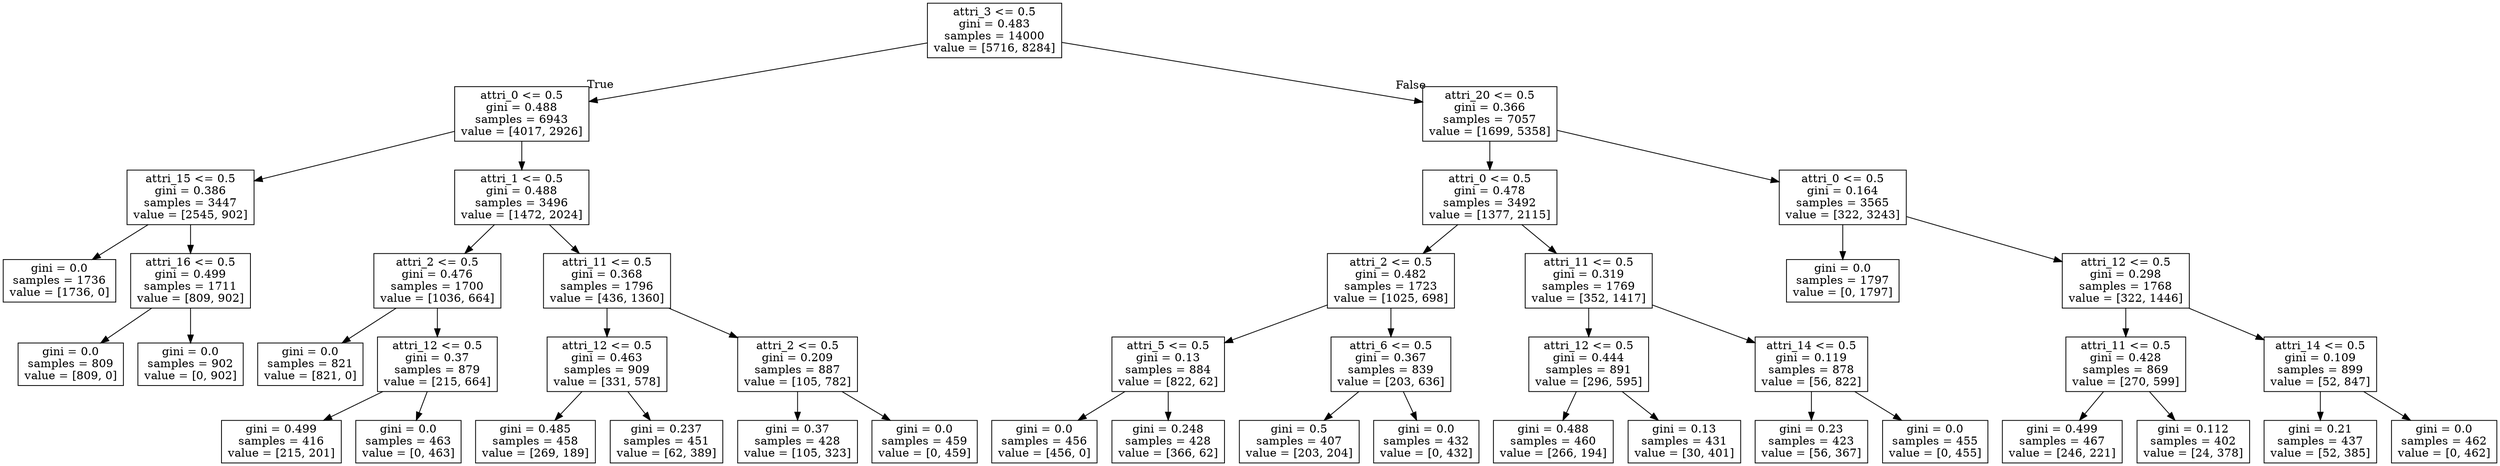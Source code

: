 digraph Tree {
node [shape=box] ;
0 [label="attri_3 <= 0.5\ngini = 0.483\nsamples = 14000\nvalue = [5716, 8284]"] ;
1 [label="attri_0 <= 0.5\ngini = 0.488\nsamples = 6943\nvalue = [4017, 2926]"] ;
0 -> 1 [labeldistance=2.5, labelangle=45, headlabel="True"] ;
2 [label="attri_15 <= 0.5\ngini = 0.386\nsamples = 3447\nvalue = [2545, 902]"] ;
1 -> 2 ;
3 [label="gini = 0.0\nsamples = 1736\nvalue = [1736, 0]"] ;
2 -> 3 ;
4 [label="attri_16 <= 0.5\ngini = 0.499\nsamples = 1711\nvalue = [809, 902]"] ;
2 -> 4 ;
5 [label="gini = 0.0\nsamples = 809\nvalue = [809, 0]"] ;
4 -> 5 ;
6 [label="gini = 0.0\nsamples = 902\nvalue = [0, 902]"] ;
4 -> 6 ;
7 [label="attri_1 <= 0.5\ngini = 0.488\nsamples = 3496\nvalue = [1472, 2024]"] ;
1 -> 7 ;
8 [label="attri_2 <= 0.5\ngini = 0.476\nsamples = 1700\nvalue = [1036, 664]"] ;
7 -> 8 ;
9 [label="gini = 0.0\nsamples = 821\nvalue = [821, 0]"] ;
8 -> 9 ;
10 [label="attri_12 <= 0.5\ngini = 0.37\nsamples = 879\nvalue = [215, 664]"] ;
8 -> 10 ;
11 [label="gini = 0.499\nsamples = 416\nvalue = [215, 201]"] ;
10 -> 11 ;
12 [label="gini = 0.0\nsamples = 463\nvalue = [0, 463]"] ;
10 -> 12 ;
13 [label="attri_11 <= 0.5\ngini = 0.368\nsamples = 1796\nvalue = [436, 1360]"] ;
7 -> 13 ;
14 [label="attri_12 <= 0.5\ngini = 0.463\nsamples = 909\nvalue = [331, 578]"] ;
13 -> 14 ;
15 [label="gini = 0.485\nsamples = 458\nvalue = [269, 189]"] ;
14 -> 15 ;
16 [label="gini = 0.237\nsamples = 451\nvalue = [62, 389]"] ;
14 -> 16 ;
17 [label="attri_2 <= 0.5\ngini = 0.209\nsamples = 887\nvalue = [105, 782]"] ;
13 -> 17 ;
18 [label="gini = 0.37\nsamples = 428\nvalue = [105, 323]"] ;
17 -> 18 ;
19 [label="gini = 0.0\nsamples = 459\nvalue = [0, 459]"] ;
17 -> 19 ;
20 [label="attri_20 <= 0.5\ngini = 0.366\nsamples = 7057\nvalue = [1699, 5358]"] ;
0 -> 20 [labeldistance=2.5, labelangle=-45, headlabel="False"] ;
21 [label="attri_0 <= 0.5\ngini = 0.478\nsamples = 3492\nvalue = [1377, 2115]"] ;
20 -> 21 ;
22 [label="attri_2 <= 0.5\ngini = 0.482\nsamples = 1723\nvalue = [1025, 698]"] ;
21 -> 22 ;
23 [label="attri_5 <= 0.5\ngini = 0.13\nsamples = 884\nvalue = [822, 62]"] ;
22 -> 23 ;
24 [label="gini = 0.0\nsamples = 456\nvalue = [456, 0]"] ;
23 -> 24 ;
25 [label="gini = 0.248\nsamples = 428\nvalue = [366, 62]"] ;
23 -> 25 ;
26 [label="attri_6 <= 0.5\ngini = 0.367\nsamples = 839\nvalue = [203, 636]"] ;
22 -> 26 ;
27 [label="gini = 0.5\nsamples = 407\nvalue = [203, 204]"] ;
26 -> 27 ;
28 [label="gini = 0.0\nsamples = 432\nvalue = [0, 432]"] ;
26 -> 28 ;
29 [label="attri_11 <= 0.5\ngini = 0.319\nsamples = 1769\nvalue = [352, 1417]"] ;
21 -> 29 ;
30 [label="attri_12 <= 0.5\ngini = 0.444\nsamples = 891\nvalue = [296, 595]"] ;
29 -> 30 ;
31 [label="gini = 0.488\nsamples = 460\nvalue = [266, 194]"] ;
30 -> 31 ;
32 [label="gini = 0.13\nsamples = 431\nvalue = [30, 401]"] ;
30 -> 32 ;
33 [label="attri_14 <= 0.5\ngini = 0.119\nsamples = 878\nvalue = [56, 822]"] ;
29 -> 33 ;
34 [label="gini = 0.23\nsamples = 423\nvalue = [56, 367]"] ;
33 -> 34 ;
35 [label="gini = 0.0\nsamples = 455\nvalue = [0, 455]"] ;
33 -> 35 ;
36 [label="attri_0 <= 0.5\ngini = 0.164\nsamples = 3565\nvalue = [322, 3243]"] ;
20 -> 36 ;
37 [label="gini = 0.0\nsamples = 1797\nvalue = [0, 1797]"] ;
36 -> 37 ;
38 [label="attri_12 <= 0.5\ngini = 0.298\nsamples = 1768\nvalue = [322, 1446]"] ;
36 -> 38 ;
39 [label="attri_11 <= 0.5\ngini = 0.428\nsamples = 869\nvalue = [270, 599]"] ;
38 -> 39 ;
40 [label="gini = 0.499\nsamples = 467\nvalue = [246, 221]"] ;
39 -> 40 ;
41 [label="gini = 0.112\nsamples = 402\nvalue = [24, 378]"] ;
39 -> 41 ;
42 [label="attri_14 <= 0.5\ngini = 0.109\nsamples = 899\nvalue = [52, 847]"] ;
38 -> 42 ;
43 [label="gini = 0.21\nsamples = 437\nvalue = [52, 385]"] ;
42 -> 43 ;
44 [label="gini = 0.0\nsamples = 462\nvalue = [0, 462]"] ;
42 -> 44 ;
}